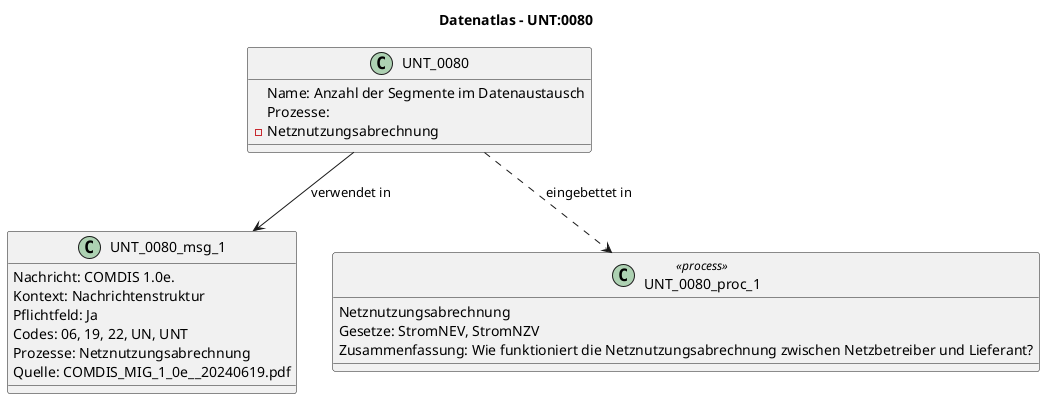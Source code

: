 @startuml
title Datenatlas – UNT:0080
class UNT_0080 {
  Name: Anzahl der Segmente im Datenaustausch
  Prozesse:
    - Netznutzungsabrechnung
}
class UNT_0080_msg_1 {
  Nachricht: COMDIS 1.0e.
  Kontext: Nachrichtenstruktur
  Pflichtfeld: Ja
  Codes: 06, 19, 22, UN, UNT
  Prozesse: Netznutzungsabrechnung
  Quelle: COMDIS_MIG_1_0e__20240619.pdf
}
UNT_0080 --> UNT_0080_msg_1 : verwendet in
class UNT_0080_proc_1 <<process>> {
  Netznutzungsabrechnung
  Gesetze: StromNEV, StromNZV
  Zusammenfassung: Wie funktioniert die Netznutzungsabrechnung zwischen Netzbetreiber und Lieferant?
}
UNT_0080 ..> UNT_0080_proc_1 : eingebettet in
@enduml
